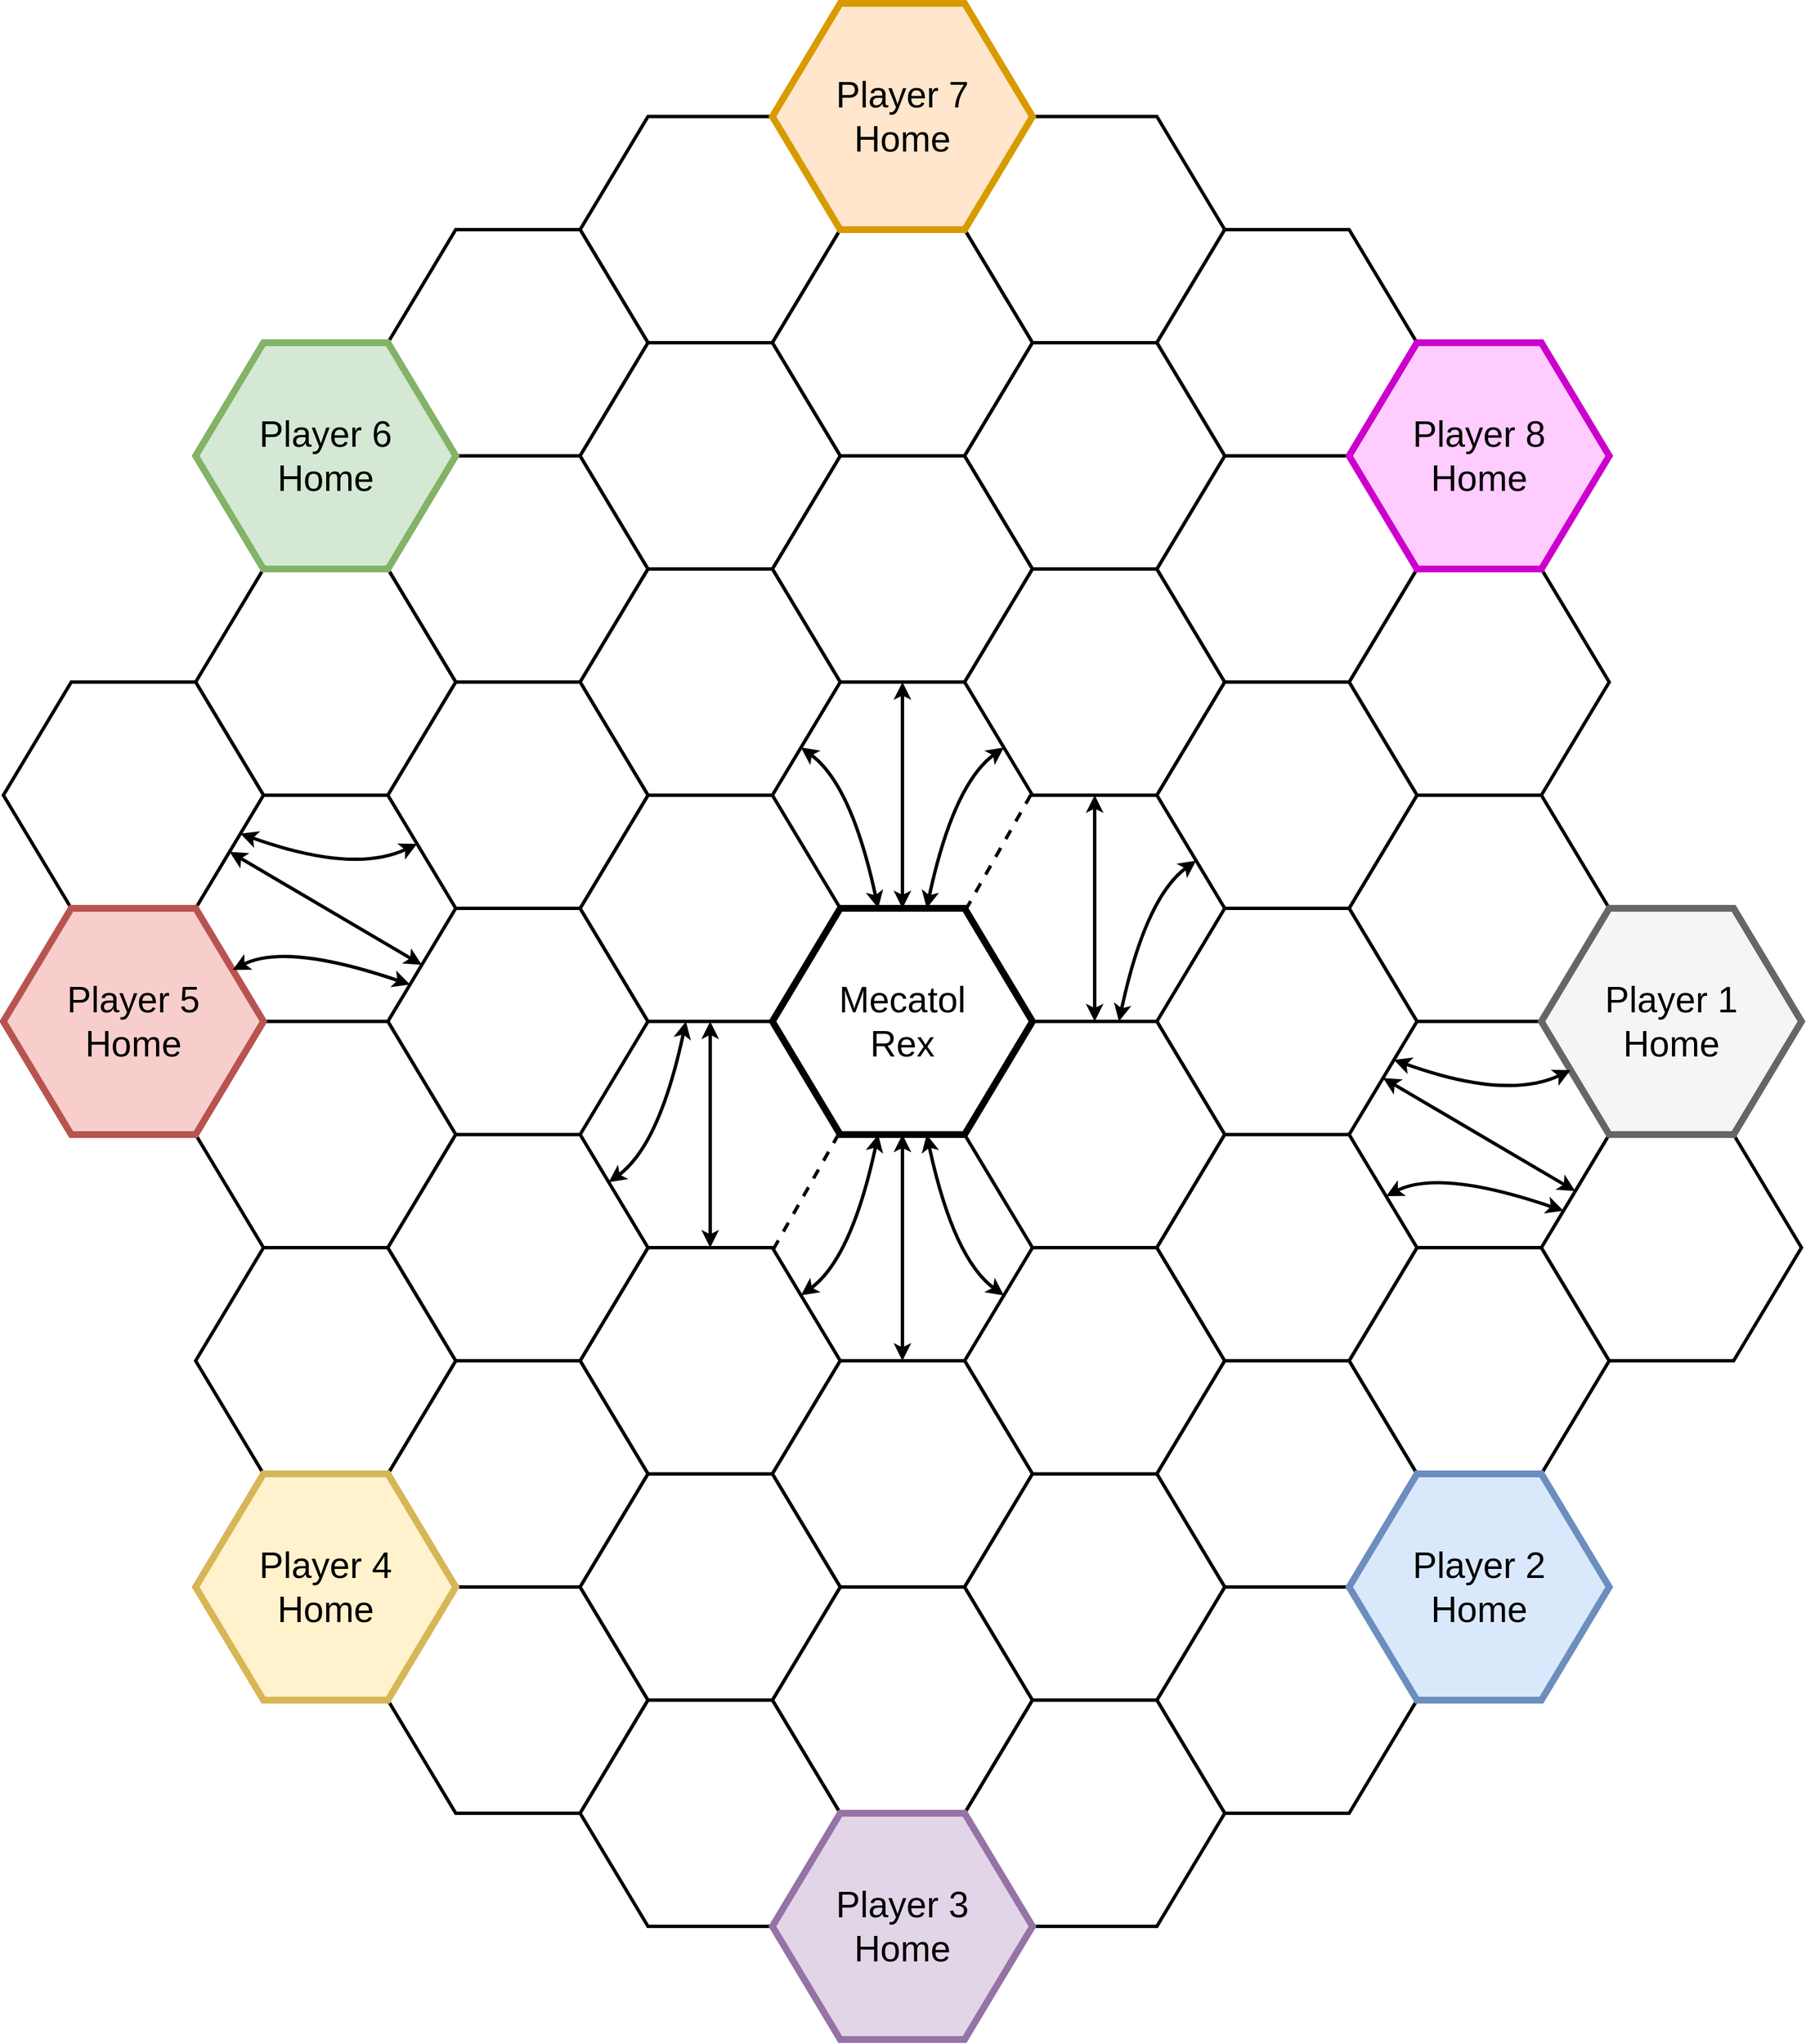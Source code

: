 <mxfile version="13.9.9" type="device"><diagram id="gpUSU13FPlY_5qrdrV4X" name="Page-1"><mxGraphModel dx="1422" dy="822" grid="1" gridSize="10" guides="1" tooltips="1" connect="1" arrows="1" fold="1" page="1" pageScale="1" pageWidth="850" pageHeight="1100" math="0" shadow="0"><root><mxCell id="0"/><mxCell id="1" parent="0"/><mxCell id="gS-dpi0RiNBDbLZ537en-6" value="" style="shape=hexagon;perimeter=hexagonPerimeter2;whiteSpace=wrap;html=1;fixedSize=1;size=60;fontSize=32;fontFamily=Helvetica;strokeWidth=3;strokeColor=none;" vertex="1" parent="1"><mxGeometry x="1230" y="940" width="230" height="200" as="geometry"/></mxCell><mxCell id="gS-dpi0RiNBDbLZ537en-5" value="" style="shape=hexagon;perimeter=hexagonPerimeter2;whiteSpace=wrap;html=1;fixedSize=1;size=60;fontSize=32;fontFamily=Helvetica;strokeWidth=3;strokeColor=none;" vertex="1" parent="1"><mxGeometry x="210" y="740" width="230" height="200" as="geometry"/></mxCell><mxCell id="gS-dpi0RiNBDbLZ537en-4" value="" style="shape=hexagon;perimeter=hexagonPerimeter2;whiteSpace=wrap;html=1;fixedSize=1;size=60;fontSize=32;fontFamily=Helvetica;strokeWidth=3;strokeColor=none;" vertex="1" parent="1"><mxGeometry x="720" y="1040" width="230" height="200" as="geometry"/></mxCell><mxCell id="gS-dpi0RiNBDbLZ537en-3" value="" style="shape=hexagon;perimeter=hexagonPerimeter2;whiteSpace=wrap;html=1;fixedSize=1;size=60;fontSize=32;fontFamily=Helvetica;strokeWidth=3;strokeColor=none;" vertex="1" parent="1"><mxGeometry x="550" y="940" width="230" height="200" as="geometry"/></mxCell><mxCell id="gS-dpi0RiNBDbLZ537en-2" value="" style="shape=hexagon;perimeter=hexagonPerimeter2;whiteSpace=wrap;html=1;fixedSize=1;size=60;fontSize=32;fontFamily=Helvetica;strokeWidth=3;strokeColor=none;" vertex="1" parent="1"><mxGeometry x="890" y="740" width="230" height="200" as="geometry"/></mxCell><mxCell id="gS-dpi0RiNBDbLZ537en-1" value="" style="shape=hexagon;perimeter=hexagonPerimeter2;whiteSpace=wrap;html=1;fixedSize=1;size=60;fontSize=32;fontFamily=Helvetica;strokeWidth=3;strokeColor=none;" vertex="1" parent="1"><mxGeometry x="720" y="640" width="230" height="200" as="geometry"/></mxCell><mxCell id="V7nGoKzEwwAnoYN-bAs7-26" value="" style="shape=hexagon;perimeter=hexagonPerimeter2;whiteSpace=wrap;html=1;fixedSize=1;size=60;fontSize=32;fontFamily=Helvetica;strokeWidth=3;" parent="1" vertex="1"><mxGeometry x="1230" y="540" width="230" height="200" as="geometry"/></mxCell><mxCell id="V7nGoKzEwwAnoYN-bAs7-23" value="" style="shape=hexagon;perimeter=hexagonPerimeter2;whiteSpace=wrap;html=1;fixedSize=1;size=60;fontSize=32;fontFamily=Helvetica;strokeWidth=3;" parent="1" vertex="1"><mxGeometry x="550" y="140" width="230" height="200" as="geometry"/></mxCell><mxCell id="V7nGoKzEwwAnoYN-bAs7-22" value="" style="shape=hexagon;perimeter=hexagonPerimeter2;whiteSpace=wrap;html=1;fixedSize=1;size=60;fontSize=32;fontFamily=Helvetica;strokeWidth=3;" parent="1" vertex="1"><mxGeometry x="890" y="140" width="230" height="200" as="geometry"/></mxCell><mxCell id="V7nGoKzEwwAnoYN-bAs7-21" value="" style="shape=hexagon;perimeter=hexagonPerimeter2;whiteSpace=wrap;html=1;fixedSize=1;size=60;fontSize=32;fontFamily=Helvetica;strokeWidth=3;" parent="1" vertex="1"><mxGeometry x="720" y="240" width="230" height="200" as="geometry"/></mxCell><mxCell id="V7nGoKzEwwAnoYN-bAs7-20" value="" style="shape=hexagon;perimeter=hexagonPerimeter2;whiteSpace=wrap;html=1;fixedSize=1;size=60;fontSize=32;fontFamily=Helvetica;strokeWidth=3;" parent="1" vertex="1"><mxGeometry x="720" y="440" width="230" height="200" as="geometry"/></mxCell><mxCell id="V7nGoKzEwwAnoYN-bAs7-15" value="" style="shape=hexagon;perimeter=hexagonPerimeter2;whiteSpace=wrap;html=1;fixedSize=1;size=60;fontSize=32;fontFamily=Helvetica;strokeWidth=3;" parent="1" vertex="1"><mxGeometry x="380" y="440" width="230" height="200" as="geometry"/></mxCell><mxCell id="V7nGoKzEwwAnoYN-bAs7-13" value="" style="shape=hexagon;perimeter=hexagonPerimeter2;whiteSpace=wrap;html=1;fixedSize=1;size=60;fontSize=32;fontFamily=Helvetica;strokeWidth=3;" parent="1" vertex="1"><mxGeometry x="550" y="1140" width="230" height="200" as="geometry"/></mxCell><mxCell id="OSFuQ3dNSyEDMBe-EH_K-9" value="" style="shape=hexagon;perimeter=hexagonPerimeter2;whiteSpace=wrap;html=1;fixedSize=1;size=60;fontSize=32;fontFamily=Helvetica;strokeWidth=3;" parent="1" vertex="1"><mxGeometry x="1230" y="1140" width="230" height="200" as="geometry"/></mxCell><mxCell id="ENPFV9wE09J2kmjnsH_E-45" value="" style="shape=hexagon;perimeter=hexagonPerimeter2;whiteSpace=wrap;html=1;fixedSize=1;size=60;fontSize=32;fontFamily=Helvetica;strokeWidth=3;" parent="1" vertex="1"><mxGeometry x="1060" y="1440" width="230" height="200" as="geometry"/></mxCell><mxCell id="OSFuQ3dNSyEDMBe-EH_K-3" value="" style="shape=hexagon;perimeter=hexagonPerimeter2;whiteSpace=wrap;html=1;fixedSize=1;size=60;fontSize=32;fontFamily=Helvetica;strokeWidth=3;" parent="1" vertex="1"><mxGeometry x="890" y="1140" width="230" height="200" as="geometry"/></mxCell><mxCell id="OSFuQ3dNSyEDMBe-EH_K-5" value="" style="shape=hexagon;perimeter=hexagonPerimeter2;whiteSpace=wrap;html=1;fixedSize=1;size=60;fontSize=32;fontFamily=Helvetica;strokeWidth=3;" parent="1" vertex="1"><mxGeometry x="1060" y="1240" width="230" height="200" as="geometry"/></mxCell><mxCell id="ENPFV9wE09J2kmjnsH_E-7" value="" style="shape=hexagon;perimeter=hexagonPerimeter2;whiteSpace=wrap;html=1;fixedSize=1;size=60;fontSize=32;fontFamily=Helvetica;strokeWidth=3;" parent="1" vertex="1"><mxGeometry x="380" y="1240" width="230" height="200" as="geometry"/></mxCell><mxCell id="ENPFV9wE09J2kmjnsH_E-43" value="" style="shape=hexagon;perimeter=hexagonPerimeter2;whiteSpace=wrap;html=1;fixedSize=1;size=60;fontSize=32;fontFamily=Helvetica;strokeWidth=3;" parent="1" vertex="1"><mxGeometry x="210" y="1140" width="230" height="200" as="geometry"/></mxCell><mxCell id="OgDaJLD29fgVAuqvpTtd-9" value="" style="shape=hexagon;perimeter=hexagonPerimeter2;whiteSpace=wrap;html=1;fixedSize=1;size=60;fontSize=32;fontFamily=Helvetica;strokeWidth=3;" parent="1" vertex="1"><mxGeometry x="380" y="1440" width="230" height="200" as="geometry"/></mxCell><mxCell id="OSFuQ3dNSyEDMBe-EH_K-6" value="" style="shape=hexagon;perimeter=hexagonPerimeter2;whiteSpace=wrap;html=1;fixedSize=1;size=60;fontSize=32;fontFamily=Helvetica;strokeWidth=3;" parent="1" vertex="1"><mxGeometry x="210" y="540" width="230" height="200" as="geometry"/></mxCell><mxCell id="OgDaJLD29fgVAuqvpTtd-2" value="" style="shape=hexagon;perimeter=hexagonPerimeter2;whiteSpace=wrap;html=1;fixedSize=1;size=60;fontSize=32;fontFamily=Helvetica;strokeWidth=3;" parent="1" vertex="1"><mxGeometry x="550" y="540" width="230" height="200" as="geometry"/></mxCell><mxCell id="OgDaJLD29fgVAuqvpTtd-5" value="" style="shape=hexagon;perimeter=hexagonPerimeter2;whiteSpace=wrap;html=1;fixedSize=1;size=60;fontSize=32;fontFamily=Helvetica;strokeWidth=3;" parent="1" vertex="1"><mxGeometry x="380" y="240" width="230" height="200" as="geometry"/></mxCell><mxCell id="ENPFV9wE09J2kmjnsH_E-48" value="" style="shape=hexagon;perimeter=hexagonPerimeter2;whiteSpace=wrap;html=1;fixedSize=1;size=60;fontSize=32;fontFamily=Helvetica;strokeWidth=3;" parent="1" vertex="1"><mxGeometry x="1230" y="740" width="230" height="200" as="geometry"/></mxCell><mxCell id="OgDaJLD29fgVAuqvpTtd-3" value="" style="shape=hexagon;perimeter=hexagonPerimeter2;whiteSpace=wrap;html=1;fixedSize=1;size=60;fontSize=32;fontFamily=Helvetica;strokeWidth=3;" parent="1" vertex="1"><mxGeometry x="1400" y="1040" width="230" height="200" as="geometry"/></mxCell><mxCell id="OSFuQ3dNSyEDMBe-EH_K-8" value="" style="shape=hexagon;perimeter=hexagonPerimeter2;whiteSpace=wrap;html=1;fixedSize=1;size=60;fontSize=32;fontFamily=Helvetica;strokeWidth=3;" parent="1" vertex="1"><mxGeometry x="720" y="1240" width="230" height="200" as="geometry"/></mxCell><mxCell id="OgDaJLD29fgVAuqvpTtd-7" value="" style="shape=hexagon;perimeter=hexagonPerimeter2;whiteSpace=wrap;html=1;fixedSize=1;size=60;fontSize=32;fontFamily=Helvetica;strokeWidth=3;" parent="1" vertex="1"><mxGeometry x="720" y="1440" width="230" height="200" as="geometry"/></mxCell><mxCell id="OgDaJLD29fgVAuqvpTtd-8" value="" style="shape=hexagon;perimeter=hexagonPerimeter2;whiteSpace=wrap;html=1;fixedSize=1;size=60;fontSize=32;fontFamily=Helvetica;strokeWidth=3;" parent="1" vertex="1"><mxGeometry x="550" y="1540" width="230" height="200" as="geometry"/></mxCell><mxCell id="ENPFV9wE09J2kmjnsH_E-28" value="" style="shape=hexagon;perimeter=hexagonPerimeter2;whiteSpace=wrap;html=1;fixedSize=1;size=60;fontSize=32;fontFamily=Helvetica;strokeWidth=3;" parent="1" vertex="1"><mxGeometry x="40" y="640" width="230" height="200" as="geometry"/></mxCell><mxCell id="OSFuQ3dNSyEDMBe-EH_K-2" value="" style="shape=hexagon;perimeter=hexagonPerimeter2;whiteSpace=wrap;html=1;fixedSize=1;size=60;fontSize=32;fontFamily=Helvetica;strokeWidth=3;" parent="1" vertex="1"><mxGeometry x="380" y="840" width="230" height="200" as="geometry"/></mxCell><mxCell id="V7nGoKzEwwAnoYN-bAs7-1" value="" style="shape=hexagon;perimeter=hexagonPerimeter2;whiteSpace=wrap;html=1;fixedSize=1;size=60;fontSize=32;fontFamily=Helvetica;strokeWidth=3;" parent="1" vertex="1"><mxGeometry x="1060" y="840" width="230" height="200" as="geometry"/></mxCell><mxCell id="V7nGoKzEwwAnoYN-bAs7-12" value="" style="shape=hexagon;perimeter=hexagonPerimeter2;whiteSpace=wrap;html=1;fixedSize=1;size=60;fontSize=32;fontFamily=Helvetica;strokeWidth=3;" parent="1" vertex="1"><mxGeometry x="890" y="1540" width="230" height="200" as="geometry"/></mxCell><mxCell id="V7nGoKzEwwAnoYN-bAs7-14" value="" style="shape=hexagon;perimeter=hexagonPerimeter2;whiteSpace=wrap;html=1;fixedSize=1;size=60;fontSize=32;fontFamily=Helvetica;strokeWidth=3;" parent="1" vertex="1"><mxGeometry x="210" y="940" width="230" height="200" as="geometry"/></mxCell><mxCell id="V7nGoKzEwwAnoYN-bAs7-2" value="" style="shape=hexagon;perimeter=hexagonPerimeter2;whiteSpace=wrap;html=1;fixedSize=1;size=60;fontSize=32;fontFamily=Helvetica;strokeWidth=3;" parent="1" vertex="1"><mxGeometry x="890" y="940" width="230" height="200" as="geometry"/></mxCell><mxCell id="V7nGoKzEwwAnoYN-bAs7-4" value="" style="shape=hexagon;perimeter=hexagonPerimeter2;whiteSpace=wrap;html=1;fixedSize=1;size=60;fontSize=32;fontFamily=Helvetica;strokeWidth=3;" parent="1" vertex="1"><mxGeometry x="550" y="740" width="230" height="200" as="geometry"/></mxCell><mxCell id="V7nGoKzEwwAnoYN-bAs7-7" value="" style="shape=hexagon;perimeter=hexagonPerimeter2;whiteSpace=wrap;html=1;fixedSize=1;size=60;fontSize=32;fontFamily=Helvetica;strokeWidth=3;" parent="1" vertex="1"><mxGeometry x="1060" y="1040" width="230" height="200" as="geometry"/></mxCell><mxCell id="V7nGoKzEwwAnoYN-bAs7-9" value="" style="shape=hexagon;perimeter=hexagonPerimeter2;whiteSpace=wrap;html=1;fixedSize=1;size=60;fontSize=32;fontFamily=Helvetica;strokeWidth=3;" parent="1" vertex="1"><mxGeometry x="380" y="640" width="230" height="200" as="geometry"/></mxCell><mxCell id="V7nGoKzEwwAnoYN-bAs7-10" value="" style="shape=hexagon;perimeter=hexagonPerimeter2;whiteSpace=wrap;html=1;fixedSize=1;size=60;fontSize=32;fontFamily=Helvetica;strokeWidth=3;" parent="1" vertex="1"><mxGeometry x="380" y="1040" width="230" height="200" as="geometry"/></mxCell><mxCell id="V7nGoKzEwwAnoYN-bAs7-11" value="" style="shape=hexagon;perimeter=hexagonPerimeter2;whiteSpace=wrap;html=1;fixedSize=1;size=60;fontSize=32;fontFamily=Helvetica;strokeWidth=3;" parent="1" vertex="1"><mxGeometry x="890" y="1340" width="230" height="200" as="geometry"/></mxCell><mxCell id="V7nGoKzEwwAnoYN-bAs7-16" value="" style="shape=hexagon;perimeter=hexagonPerimeter2;whiteSpace=wrap;html=1;fixedSize=1;size=60;fontSize=32;fontFamily=Helvetica;strokeWidth=3;" parent="1" vertex="1"><mxGeometry x="550" y="1340" width="230" height="200" as="geometry"/></mxCell><mxCell id="V7nGoKzEwwAnoYN-bAs7-18" value="" style="shape=hexagon;perimeter=hexagonPerimeter2;whiteSpace=wrap;html=1;fixedSize=1;size=60;fontSize=32;fontFamily=Helvetica;strokeWidth=3;" parent="1" vertex="1"><mxGeometry x="550" y="340" width="230" height="200" as="geometry"/></mxCell><mxCell id="V7nGoKzEwwAnoYN-bAs7-24" value="" style="shape=hexagon;perimeter=hexagonPerimeter2;whiteSpace=wrap;html=1;fixedSize=1;size=60;fontSize=32;fontFamily=Helvetica;strokeWidth=3;" parent="1" vertex="1"><mxGeometry x="890" y="540" width="230" height="200" as="geometry"/></mxCell><mxCell id="V7nGoKzEwwAnoYN-bAs7-25" value="" style="shape=hexagon;perimeter=hexagonPerimeter2;whiteSpace=wrap;html=1;fixedSize=1;size=60;fontSize=32;fontFamily=Helvetica;strokeWidth=3;" parent="1" vertex="1"><mxGeometry x="1060" y="240" width="230" height="200" as="geometry"/></mxCell><mxCell id="V7nGoKzEwwAnoYN-bAs7-27" value="" style="shape=hexagon;perimeter=hexagonPerimeter2;whiteSpace=wrap;html=1;fixedSize=1;size=60;fontSize=32;fontFamily=Helvetica;strokeWidth=3;" parent="1" vertex="1"><mxGeometry x="1060" y="440" width="230" height="200" as="geometry"/></mxCell><mxCell id="V7nGoKzEwwAnoYN-bAs7-8" value="" style="shape=hexagon;perimeter=hexagonPerimeter2;whiteSpace=wrap;html=1;fixedSize=1;size=60;fontSize=32;fontFamily=Helvetica;strokeWidth=3;" parent="1" vertex="1"><mxGeometry x="1060" y="640" width="230" height="200" as="geometry"/></mxCell><mxCell id="V7nGoKzEwwAnoYN-bAs7-17" value="" style="shape=hexagon;perimeter=hexagonPerimeter2;whiteSpace=wrap;html=1;fixedSize=1;size=60;fontSize=32;fontFamily=Helvetica;strokeWidth=3;" parent="1" vertex="1"><mxGeometry x="890" y="340" width="230" height="200" as="geometry"/></mxCell><mxCell id="ENPFV9wE09J2kmjnsH_E-37" value="Player 1&lt;br style=&quot;font-size: 32px;&quot;&gt;Home" style="shape=hexagon;perimeter=hexagonPerimeter2;whiteSpace=wrap;html=1;fixedSize=1;size=60;fontSize=32;fontFamily=Helvetica;strokeWidth=6;fillColor=#f5f5f5;strokeColor=#666666;" parent="1" vertex="1"><mxGeometry x="1400" y="840" width="230" height="200" as="geometry"/></mxCell><mxCell id="ENPFV9wE09J2kmjnsH_E-41" value="Player 2&lt;br style=&quot;font-size: 32px;&quot;&gt;Home" style="shape=hexagon;perimeter=hexagonPerimeter2;whiteSpace=wrap;html=1;fixedSize=1;size=60;fontSize=32;fontFamily=Helvetica;fillColor=#dae8fc;strokeColor=#6c8ebf;strokeWidth=6;" parent="1" vertex="1"><mxGeometry x="1230" y="1340" width="230" height="200" as="geometry"/></mxCell><mxCell id="ENPFV9wE09J2kmjnsH_E-38" value="Player 3&lt;br style=&quot;font-size: 32px;&quot;&gt;Home" style="shape=hexagon;perimeter=hexagonPerimeter2;whiteSpace=wrap;html=1;fixedSize=1;size=60;fontSize=32;fontFamily=Helvetica;fillColor=#e1d5e7;strokeColor=#9673a6;strokeWidth=6;" parent="1" vertex="1"><mxGeometry x="720" y="1640" width="230" height="200" as="geometry"/></mxCell><mxCell id="ENPFV9wE09J2kmjnsH_E-35" value="Player 4&lt;br style=&quot;font-size: 32px;&quot;&gt;Home" style="shape=hexagon;perimeter=hexagonPerimeter2;whiteSpace=wrap;html=1;fixedSize=1;size=60;fontSize=32;fontFamily=Helvetica;fillColor=#fff2cc;strokeColor=#d6b656;strokeWidth=6;" parent="1" vertex="1"><mxGeometry x="210" y="1340" width="230" height="200" as="geometry"/></mxCell><mxCell id="OgDaJLD29fgVAuqvpTtd-11" value="Player 5&lt;br style=&quot;font-size: 32px;&quot;&gt;Home" style="shape=hexagon;perimeter=hexagonPerimeter2;whiteSpace=wrap;html=1;fixedSize=1;size=60;fontSize=32;fontFamily=Helvetica;fillColor=#f8cecc;strokeColor=#b85450;strokeWidth=6;" parent="1" vertex="1"><mxGeometry x="40" y="840" width="230" height="200" as="geometry"/></mxCell><mxCell id="OgDaJLD29fgVAuqvpTtd-12" value="Player 6&lt;br style=&quot;font-size: 32px;&quot;&gt;Home" style="shape=hexagon;perimeter=hexagonPerimeter2;whiteSpace=wrap;html=1;fixedSize=1;size=60;fontSize=32;fontFamily=Helvetica;fillColor=#d5e8d4;strokeColor=#82b366;strokeWidth=6;" parent="1" vertex="1"><mxGeometry x="210" y="340" width="230" height="200" as="geometry"/></mxCell><mxCell id="V7nGoKzEwwAnoYN-bAs7-19" value="Player 7&lt;br style=&quot;font-size: 32px&quot;&gt;Home" style="shape=hexagon;perimeter=hexagonPerimeter2;whiteSpace=wrap;html=1;fixedSize=1;size=60;fontSize=32;fontFamily=Helvetica;fillColor=#ffe6cc;strokeColor=#d79b00;strokeWidth=6;" parent="1" vertex="1"><mxGeometry x="720" y="40" width="230" height="200" as="geometry"/></mxCell><mxCell id="V7nGoKzEwwAnoYN-bAs7-28" value="Player 8&lt;br&gt;Home" style="shape=hexagon;perimeter=hexagonPerimeter2;whiteSpace=wrap;html=1;fixedSize=1;size=60;fontSize=32;fontFamily=Helvetica;strokeWidth=6;fillColor=#FFCCFF;strokeColor=#CC00CC;" parent="1" vertex="1"><mxGeometry x="1230" y="340" width="230" height="200" as="geometry"/></mxCell><mxCell id="nCf6v29f-o1V0CxzS2t6-3" value="Mecatol&lt;br style=&quot;font-size: 32px;&quot;&gt;Rex" style="shape=hexagon;perimeter=hexagonPerimeter2;whiteSpace=wrap;html=1;fixedSize=1;size=60;fontSize=32;fontFamily=Helvetica;strokeWidth=6;" parent="1" vertex="1"><mxGeometry x="720" y="840" width="230" height="200" as="geometry"/></mxCell><mxCell id="-zMM9C1lT2sdchbjDXdD-1" value="" style="endArrow=none;dashed=1;html=1;strokeWidth=3;" parent="1" source="nCf6v29f-o1V0CxzS2t6-3" target="V7nGoKzEwwAnoYN-bAs7-24" edge="1"><mxGeometry width="50" height="50" relative="1" as="geometry"><mxPoint x="970" y="820" as="sourcePoint"/><mxPoint x="1020" y="770" as="targetPoint"/></mxGeometry></mxCell><mxCell id="-zMM9C1lT2sdchbjDXdD-2" value="" style="endArrow=none;dashed=1;html=1;strokeWidth=3;" parent="1" source="V7nGoKzEwwAnoYN-bAs7-13" target="nCf6v29f-o1V0CxzS2t6-3" edge="1"><mxGeometry width="50" height="50" relative="1" as="geometry"><mxPoint x="900.857" y="851.429" as="sourcePoint"/><mxPoint x="959.143" y="748.571" as="targetPoint"/></mxGeometry></mxCell><mxCell id="-zMM9C1lT2sdchbjDXdD-3" value="" style="endArrow=classic;startArrow=classic;html=1;strokeWidth=3;" parent="1" source="nCf6v29f-o1V0CxzS2t6-3" target="V7nGoKzEwwAnoYN-bAs7-20" edge="1"><mxGeometry width="50" height="50" relative="1" as="geometry"><mxPoint x="790" y="765" as="sourcePoint"/><mxPoint x="840" y="715" as="targetPoint"/></mxGeometry></mxCell><mxCell id="-zMM9C1lT2sdchbjDXdD-4" value="" style="endArrow=classic;startArrow=classic;html=1;strokeWidth=3;" parent="1" source="OSFuQ3dNSyEDMBe-EH_K-8" target="nCf6v29f-o1V0CxzS2t6-3" edge="1"><mxGeometry width="50" height="50" relative="1" as="geometry"><mxPoint x="834.5" y="1240" as="sourcePoint"/><mxPoint x="834.5" y="1040" as="targetPoint"/></mxGeometry></mxCell><mxCell id="-zMM9C1lT2sdchbjDXdD-5" value="" style="endArrow=classic;startArrow=classic;html=1;strokeWidth=3;" parent="1" source="V7nGoKzEwwAnoYN-bAs7-13" target="V7nGoKzEwwAnoYN-bAs7-4" edge="1"><mxGeometry width="50" height="50" relative="1" as="geometry"><mxPoint x="855" y="860" as="sourcePoint"/><mxPoint x="855" y="660" as="targetPoint"/></mxGeometry></mxCell><mxCell id="-zMM9C1lT2sdchbjDXdD-6" value="" style="endArrow=classic;startArrow=classic;html=1;strokeWidth=3;" parent="1" source="V7nGoKzEwwAnoYN-bAs7-2" target="V7nGoKzEwwAnoYN-bAs7-24" edge="1"><mxGeometry width="50" height="50" relative="1" as="geometry"><mxPoint x="675" y="1150" as="sourcePoint"/><mxPoint x="675" y="950" as="targetPoint"/></mxGeometry></mxCell><mxCell id="-zMM9C1lT2sdchbjDXdD-7" value="" style="endArrow=classic;startArrow=classic;html=1;strokeWidth=3;" parent="1" source="OgDaJLD29fgVAuqvpTtd-3" target="V7nGoKzEwwAnoYN-bAs7-1" edge="1"><mxGeometry width="50" height="50" relative="1" as="geometry"><mxPoint x="685" y="1160" as="sourcePoint"/><mxPoint x="685" y="960" as="targetPoint"/></mxGeometry></mxCell><mxCell id="-zMM9C1lT2sdchbjDXdD-8" value="" style="endArrow=classic;startArrow=classic;html=1;strokeWidth=3;" parent="1" source="OSFuQ3dNSyEDMBe-EH_K-2" target="ENPFV9wE09J2kmjnsH_E-28" edge="1"><mxGeometry width="50" height="50" relative="1" as="geometry"><mxPoint x="675" y="1150" as="sourcePoint"/><mxPoint x="675" y="950" as="targetPoint"/></mxGeometry></mxCell><mxCell id="-zMM9C1lT2sdchbjDXdD-9" value="" style="curved=1;endArrow=classic;html=1;strokeWidth=3;startArrow=classic;startFill=1;" parent="1" source="V7nGoKzEwwAnoYN-bAs7-10" target="V7nGoKzEwwAnoYN-bAs7-4" edge="1"><mxGeometry width="50" height="50" relative="1" as="geometry"><mxPoint x="590" y="1050" as="sourcePoint"/><mxPoint x="640" y="1000" as="targetPoint"/><Array as="points"><mxPoint x="620" y="1050"/></Array></mxGeometry></mxCell><mxCell id="-zMM9C1lT2sdchbjDXdD-10" value="" style="curved=1;endArrow=classic;html=1;strokeWidth=3;startArrow=classic;startFill=1;" parent="1" source="V7nGoKzEwwAnoYN-bAs7-8" target="V7nGoKzEwwAnoYN-bAs7-2" edge="1"><mxGeometry width="50" height="50" relative="1" as="geometry"><mxPoint x="919.997" y="902.179" as="sourcePoint"/><mxPoint x="988.261" y="760" as="targetPoint"/><Array as="points"><mxPoint x="1050" y="830"/></Array></mxGeometry></mxCell><mxCell id="-zMM9C1lT2sdchbjDXdD-11" value="" style="curved=1;endArrow=classic;html=1;strokeWidth=3;startArrow=classic;startFill=1;" parent="1" source="nCf6v29f-o1V0CxzS2t6-3" target="OgDaJLD29fgVAuqvpTtd-2" edge="1"><mxGeometry width="50" height="50" relative="1" as="geometry"><mxPoint x="719.997" y="822.179" as="sourcePoint"/><mxPoint x="788.261" y="680" as="targetPoint"/><Array as="points"><mxPoint x="790" y="730"/></Array></mxGeometry></mxCell><mxCell id="-zMM9C1lT2sdchbjDXdD-12" value="" style="curved=1;endArrow=classic;html=1;strokeWidth=3;startArrow=classic;startFill=1;" parent="1" source="nCf6v29f-o1V0CxzS2t6-3" target="V7nGoKzEwwAnoYN-bAs7-24" edge="1"><mxGeometry width="50" height="50" relative="1" as="geometry"><mxPoint x="823.636" y="850" as="sourcePoint"/><mxPoint x="757.719" y="703.801" as="targetPoint"/><Array as="points"><mxPoint x="880" y="730"/></Array></mxGeometry></mxCell><mxCell id="-zMM9C1lT2sdchbjDXdD-13" value="" style="curved=1;endArrow=classic;html=1;strokeWidth=3;startArrow=classic;startFill=1;" parent="1" source="V7nGoKzEwwAnoYN-bAs7-13" target="nCf6v29f-o1V0CxzS2t6-3" edge="1"><mxGeometry width="50" height="50" relative="1" as="geometry"><mxPoint x="833.636" y="860" as="sourcePoint"/><mxPoint x="767.719" y="713.801" as="targetPoint"/><Array as="points"><mxPoint x="790" y="1150"/></Array></mxGeometry></mxCell><mxCell id="-zMM9C1lT2sdchbjDXdD-14" value="" style="curved=1;endArrow=classic;html=1;strokeWidth=3;startArrow=classic;startFill=1;" parent="1" source="OSFuQ3dNSyEDMBe-EH_K-3" target="nCf6v29f-o1V0CxzS2t6-3" edge="1"><mxGeometry width="50" height="50" relative="1" as="geometry"><mxPoint x="754.615" y="1191.026" as="sourcePoint"/><mxPoint x="827.5" y="1050" as="targetPoint"/><Array as="points"><mxPoint x="880" y="1150"/></Array></mxGeometry></mxCell><mxCell id="-zMM9C1lT2sdchbjDXdD-15" value="" style="curved=1;endArrow=classic;html=1;strokeWidth=3;startArrow=classic;startFill=1;" parent="1" source="OgDaJLD29fgVAuqvpTtd-11" target="OSFuQ3dNSyEDMBe-EH_K-2" edge="1"><mxGeometry width="50" height="50" relative="1" as="geometry"><mxPoint x="290.867" y="922.179" as="sourcePoint"/><mxPoint x="359.131" y="780" as="targetPoint"/><Array as="points"><mxPoint x="290" y="870"/></Array></mxGeometry></mxCell><mxCell id="-zMM9C1lT2sdchbjDXdD-16" value="" style="curved=1;endArrow=classic;html=1;strokeWidth=3;startArrow=classic;startFill=1;" parent="1" source="ENPFV9wE09J2kmjnsH_E-28" target="V7nGoKzEwwAnoYN-bAs7-9" edge="1"><mxGeometry width="50" height="50" relative="1" as="geometry"><mxPoint x="257.127" y="911.878" as="sourcePoint"/><mxPoint x="407.922" y="920.13" as="targetPoint"/><Array as="points"><mxPoint x="350" y="810"/></Array></mxGeometry></mxCell><mxCell id="-zMM9C1lT2sdchbjDXdD-17" value="" style="curved=1;endArrow=classic;html=1;strokeWidth=3;startArrow=classic;startFill=1;" parent="1" source="ENPFV9wE09J2kmjnsH_E-37" target="V7nGoKzEwwAnoYN-bAs7-1" edge="1"><mxGeometry width="50" height="50" relative="1" as="geometry"><mxPoint x="1104.693" y="807.821" as="sourcePoint"/><mxPoint x="1036.429" y="950" as="targetPoint"/><Array as="points"><mxPoint x="1370" y="1010"/></Array></mxGeometry></mxCell><mxCell id="-zMM9C1lT2sdchbjDXdD-19" value="" style="curved=1;endArrow=classic;html=1;strokeWidth=3;startArrow=classic;startFill=1;" parent="1" source="OgDaJLD29fgVAuqvpTtd-3" target="V7nGoKzEwwAnoYN-bAs7-7" edge="1"><mxGeometry width="50" height="50" relative="1" as="geometry"><mxPoint x="1435.829" y="993.048" as="sourcePoint"/><mxPoint x="1279.62" y="983.966" as="targetPoint"/><Array as="points"><mxPoint x="1310" y="1070"/></Array></mxGeometry></mxCell></root></mxGraphModel></diagram></mxfile>